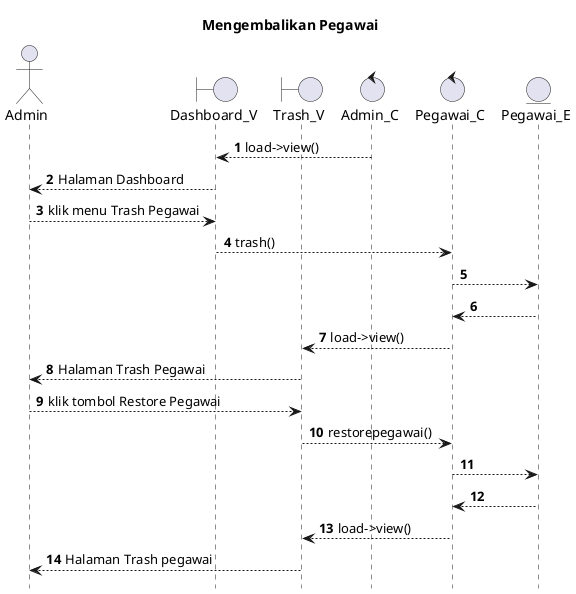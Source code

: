@startuml

autonumber
hide footbox
title Mengembalikan Pegawai

Actor Admin
boundary Dashboard_V
boundary Trash_V
control Admin_C
control Pegawai_C
Entity Pegawai_E

Admin_C --> Dashboard_V: load->view()
Dashboard_V --> Admin: Halaman Dashboard
Admin --> Dashboard_V: klik menu Trash Pegawai
Dashboard_V --> Pegawai_C: trash()
Pegawai_C --> Pegawai_E:
    
    Pegawai_E --> Pegawai_C:
    Pegawai_C --> Trash_V: load->view()
    Trash_V --> Admin: Halaman Trash Pegawai

Admin --> Trash_V: klik tombol Restore Pegawai
Trash_V --> Pegawai_C: restorepegawai()
Pegawai_C --> Pegawai_E:
   
    Pegawai_E --> Pegawai_C:
    Pegawai_C --> Trash_V: load->view()
    Trash_V --> Admin: Halaman Trash pegawai

@enduml